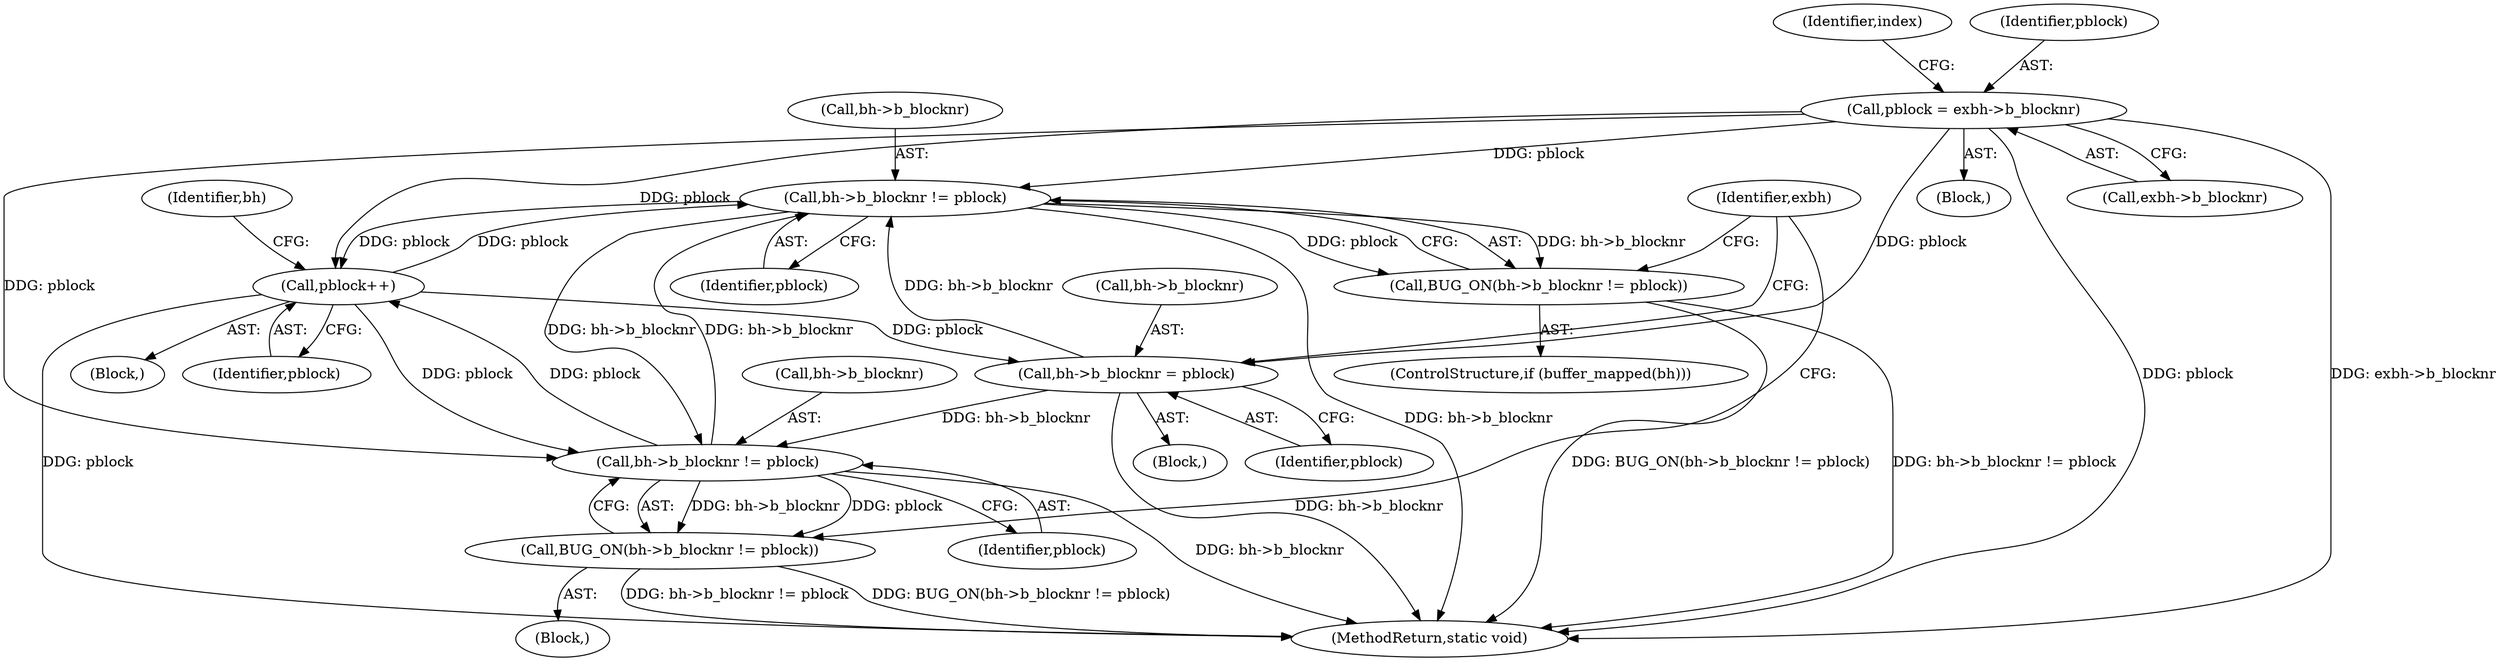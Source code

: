 digraph "0_linux_744692dc059845b2a3022119871846e74d4f6e11_15@pointer" {
"1000313" [label="(Call,bh->b_blocknr != pblock)"];
"1000293" [label="(Call,bh->b_blocknr = pblock)"];
"1000325" [label="(Call,pblock++)"];
"1000313" [label="(Call,bh->b_blocknr != pblock)"];
"1000303" [label="(Call,bh->b_blocknr != pblock)"];
"1000131" [label="(Call,pblock = exbh->b_blocknr)"];
"1000302" [label="(Call,BUG_ON(bh->b_blocknr != pblock))"];
"1000312" [label="(Call,BUG_ON(bh->b_blocknr != pblock))"];
"1000325" [label="(Call,pblock++)"];
"1000329" [label="(Identifier,bh)"];
"1000303" [label="(Call,bh->b_blocknr != pblock)"];
"1000317" [label="(Identifier,pblock)"];
"1000304" [label="(Call,bh->b_blocknr)"];
"1000312" [label="(Call,BUG_ON(bh->b_blocknr != pblock))"];
"1000107" [label="(Block,)"];
"1000133" [label="(Call,exbh->b_blocknr)"];
"1000145" [label="(Identifier,index)"];
"1000290" [label="(Block,)"];
"1000309" [label="(ControlStructure,if (buffer_mapped(bh)))"];
"1000262" [label="(Block,)"];
"1000314" [label="(Call,bh->b_blocknr)"];
"1000132" [label="(Identifier,pblock)"];
"1000326" [label="(Identifier,pblock)"];
"1000297" [label="(Identifier,pblock)"];
"1000307" [label="(Identifier,pblock)"];
"1000131" [label="(Call,pblock = exbh->b_blocknr)"];
"1000313" [label="(Call,bh->b_blocknr != pblock)"];
"1000320" [label="(Identifier,exbh)"];
"1000302" [label="(Call,BUG_ON(bh->b_blocknr != pblock))"];
"1000293" [label="(Call,bh->b_blocknr = pblock)"];
"1000337" [label="(MethodReturn,static void)"];
"1000299" [label="(Block,)"];
"1000294" [label="(Call,bh->b_blocknr)"];
"1000313" -> "1000312"  [label="AST: "];
"1000313" -> "1000317"  [label="CFG: "];
"1000314" -> "1000313"  [label="AST: "];
"1000317" -> "1000313"  [label="AST: "];
"1000312" -> "1000313"  [label="CFG: "];
"1000313" -> "1000337"  [label="DDG: bh->b_blocknr"];
"1000313" -> "1000303"  [label="DDG: bh->b_blocknr"];
"1000313" -> "1000312"  [label="DDG: bh->b_blocknr"];
"1000313" -> "1000312"  [label="DDG: pblock"];
"1000293" -> "1000313"  [label="DDG: bh->b_blocknr"];
"1000303" -> "1000313"  [label="DDG: bh->b_blocknr"];
"1000325" -> "1000313"  [label="DDG: pblock"];
"1000131" -> "1000313"  [label="DDG: pblock"];
"1000313" -> "1000325"  [label="DDG: pblock"];
"1000293" -> "1000290"  [label="AST: "];
"1000293" -> "1000297"  [label="CFG: "];
"1000294" -> "1000293"  [label="AST: "];
"1000297" -> "1000293"  [label="AST: "];
"1000320" -> "1000293"  [label="CFG: "];
"1000293" -> "1000337"  [label="DDG: bh->b_blocknr"];
"1000325" -> "1000293"  [label="DDG: pblock"];
"1000131" -> "1000293"  [label="DDG: pblock"];
"1000293" -> "1000303"  [label="DDG: bh->b_blocknr"];
"1000325" -> "1000262"  [label="AST: "];
"1000325" -> "1000326"  [label="CFG: "];
"1000326" -> "1000325"  [label="AST: "];
"1000329" -> "1000325"  [label="CFG: "];
"1000325" -> "1000337"  [label="DDG: pblock"];
"1000325" -> "1000303"  [label="DDG: pblock"];
"1000303" -> "1000325"  [label="DDG: pblock"];
"1000131" -> "1000325"  [label="DDG: pblock"];
"1000303" -> "1000302"  [label="AST: "];
"1000303" -> "1000307"  [label="CFG: "];
"1000304" -> "1000303"  [label="AST: "];
"1000307" -> "1000303"  [label="AST: "];
"1000302" -> "1000303"  [label="CFG: "];
"1000303" -> "1000337"  [label="DDG: bh->b_blocknr"];
"1000303" -> "1000302"  [label="DDG: bh->b_blocknr"];
"1000303" -> "1000302"  [label="DDG: pblock"];
"1000131" -> "1000303"  [label="DDG: pblock"];
"1000131" -> "1000107"  [label="AST: "];
"1000131" -> "1000133"  [label="CFG: "];
"1000132" -> "1000131"  [label="AST: "];
"1000133" -> "1000131"  [label="AST: "];
"1000145" -> "1000131"  [label="CFG: "];
"1000131" -> "1000337"  [label="DDG: pblock"];
"1000131" -> "1000337"  [label="DDG: exbh->b_blocknr"];
"1000302" -> "1000299"  [label="AST: "];
"1000320" -> "1000302"  [label="CFG: "];
"1000302" -> "1000337"  [label="DDG: bh->b_blocknr != pblock"];
"1000302" -> "1000337"  [label="DDG: BUG_ON(bh->b_blocknr != pblock)"];
"1000312" -> "1000309"  [label="AST: "];
"1000320" -> "1000312"  [label="CFG: "];
"1000312" -> "1000337"  [label="DDG: BUG_ON(bh->b_blocknr != pblock)"];
"1000312" -> "1000337"  [label="DDG: bh->b_blocknr != pblock"];
}
